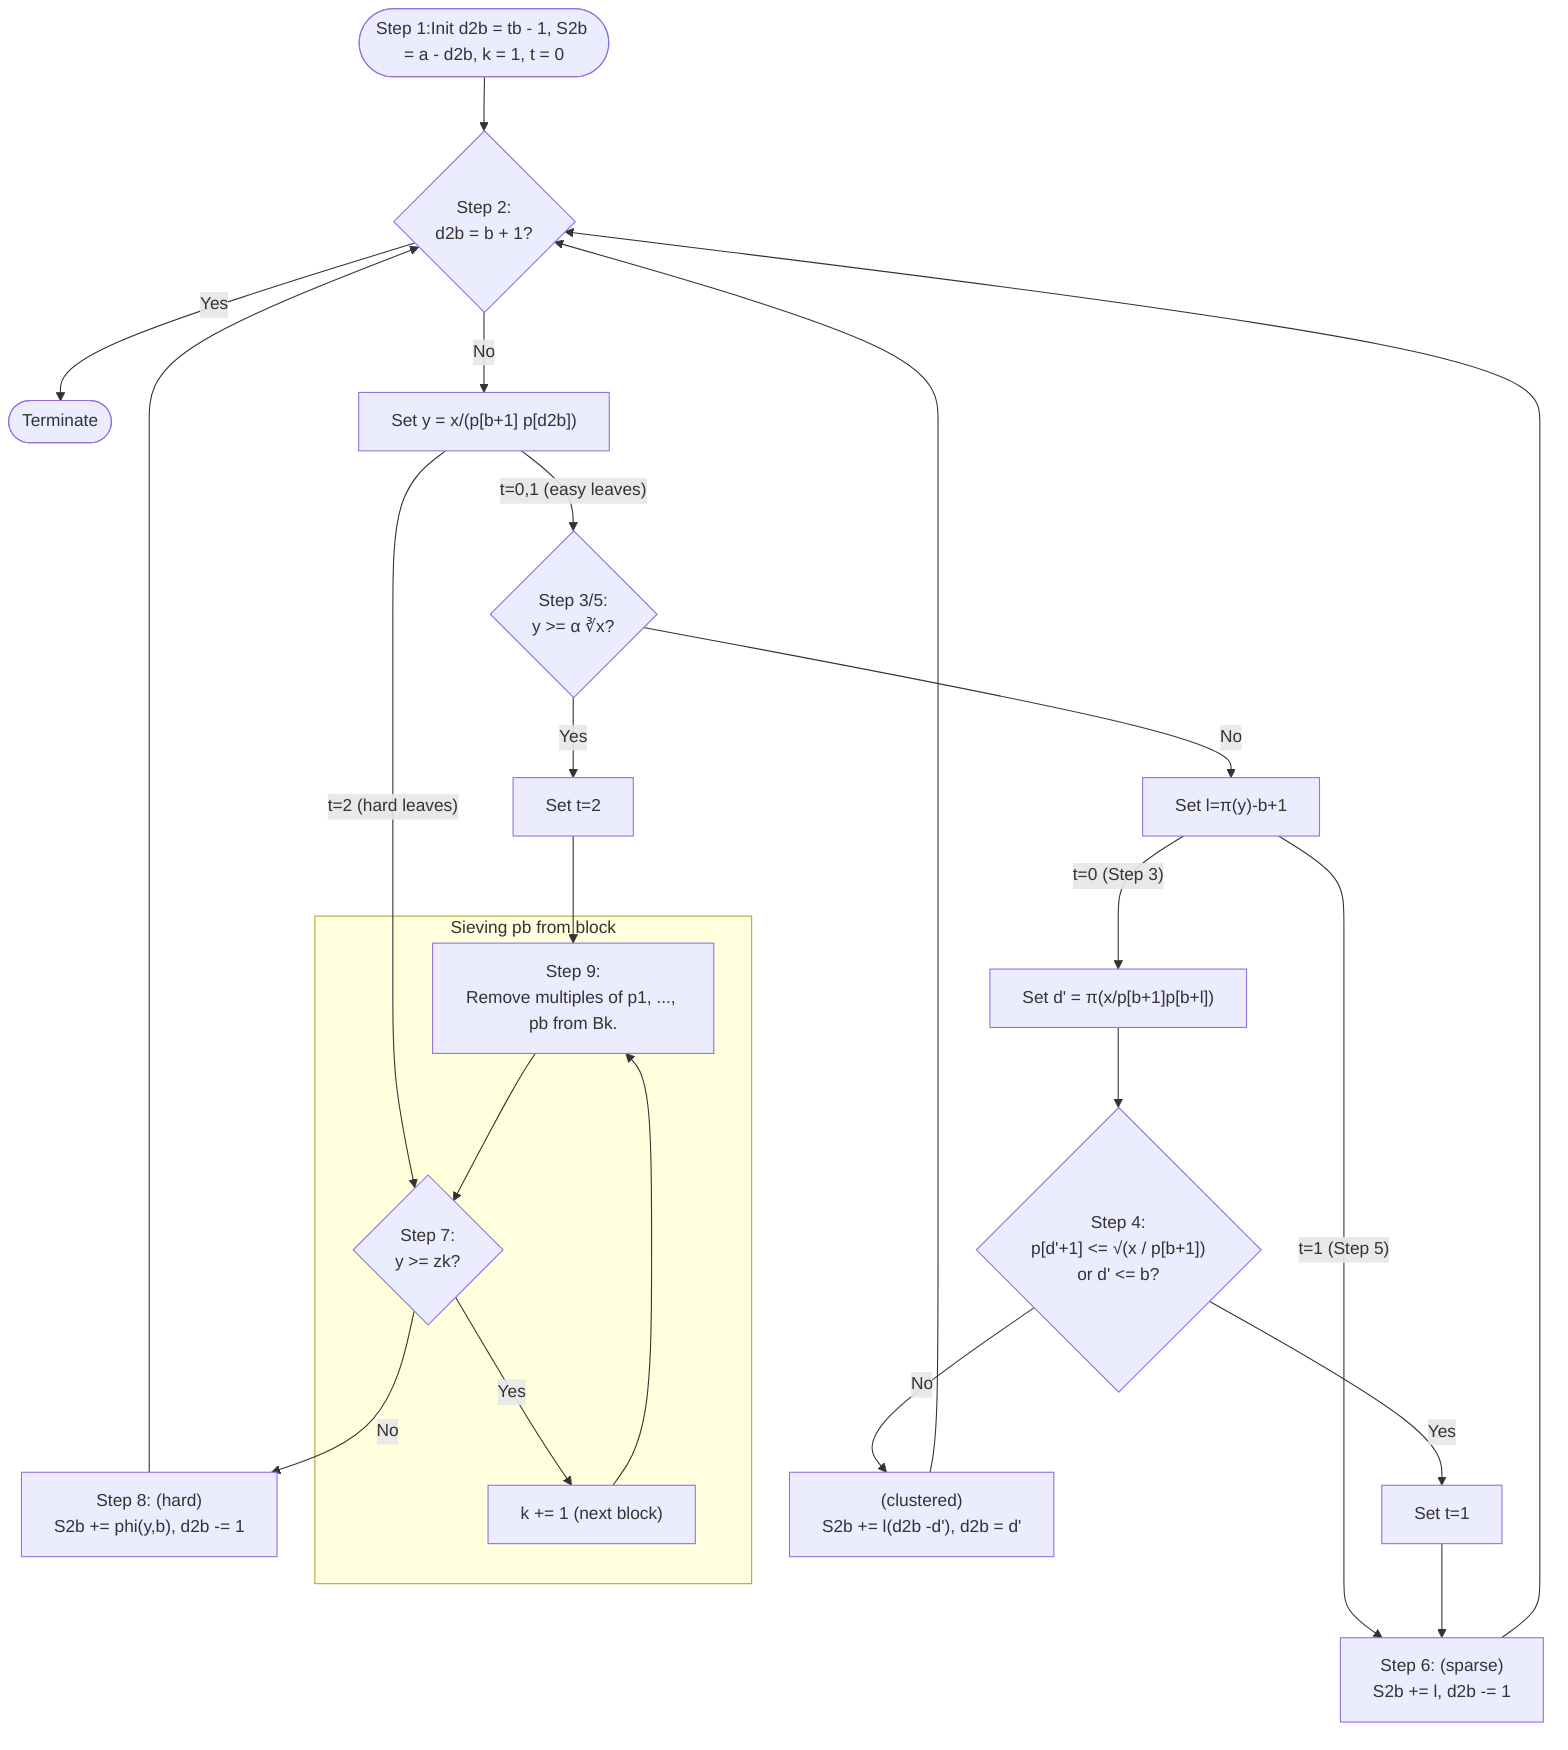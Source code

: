 flowchart TD
1([Step 1:Init d2b = tb - 1, S2b = a - d2b, k = 1, t = 0])  --> 2
2{Step 2:<br>d2b = b + 1?}-->|Yes|T
T([Terminate])
2-->|No|2n
2n["Set y = x/(p[b+1] p[d2b])"]-->|"t=0,1 (easy leaves)"|3
2n-->|"t=2 (hard leaves)"|7
3{"Step 3/5:<br>y >= α ∛x?"}-->|Yes|3y
3y[Set t=2]-->9
3-->|No|3n
3n["Set l=π(y)-b+1"]-->|"t=0 (Step 3)"|3s
3n-->|"t=1 (Step 5)"|6
3s["Set d' = π(x/p[b+1]p[b+l])"]-->4
4{"Step 4:<br>p[d'+1] <= √(x / p[b+1])<br>or d' <= b"?}-->|Yes|4y
4y[Set t=1]-->6
4-->|No|4n
4n["(clustered)<br>S2b += l(d2b -d'), d2b = d'"]-->2
6["Step 6: (sparse)<br>S2b += l, d2b -= 1"]-->2
8-->2
8["Step 8: (hard)<br>S2b += phi(y,b), d2b -= 1"]
subgraph Sieving pb from block
7{"Step 7:<br>y >= zk?"}-->|Yes|7y
7y["k += 1 (next block)"]-->9
9[Step 9:<br>Remove multiples of p1, ..., pb from Bk.]-->7
end
7-->|No|8